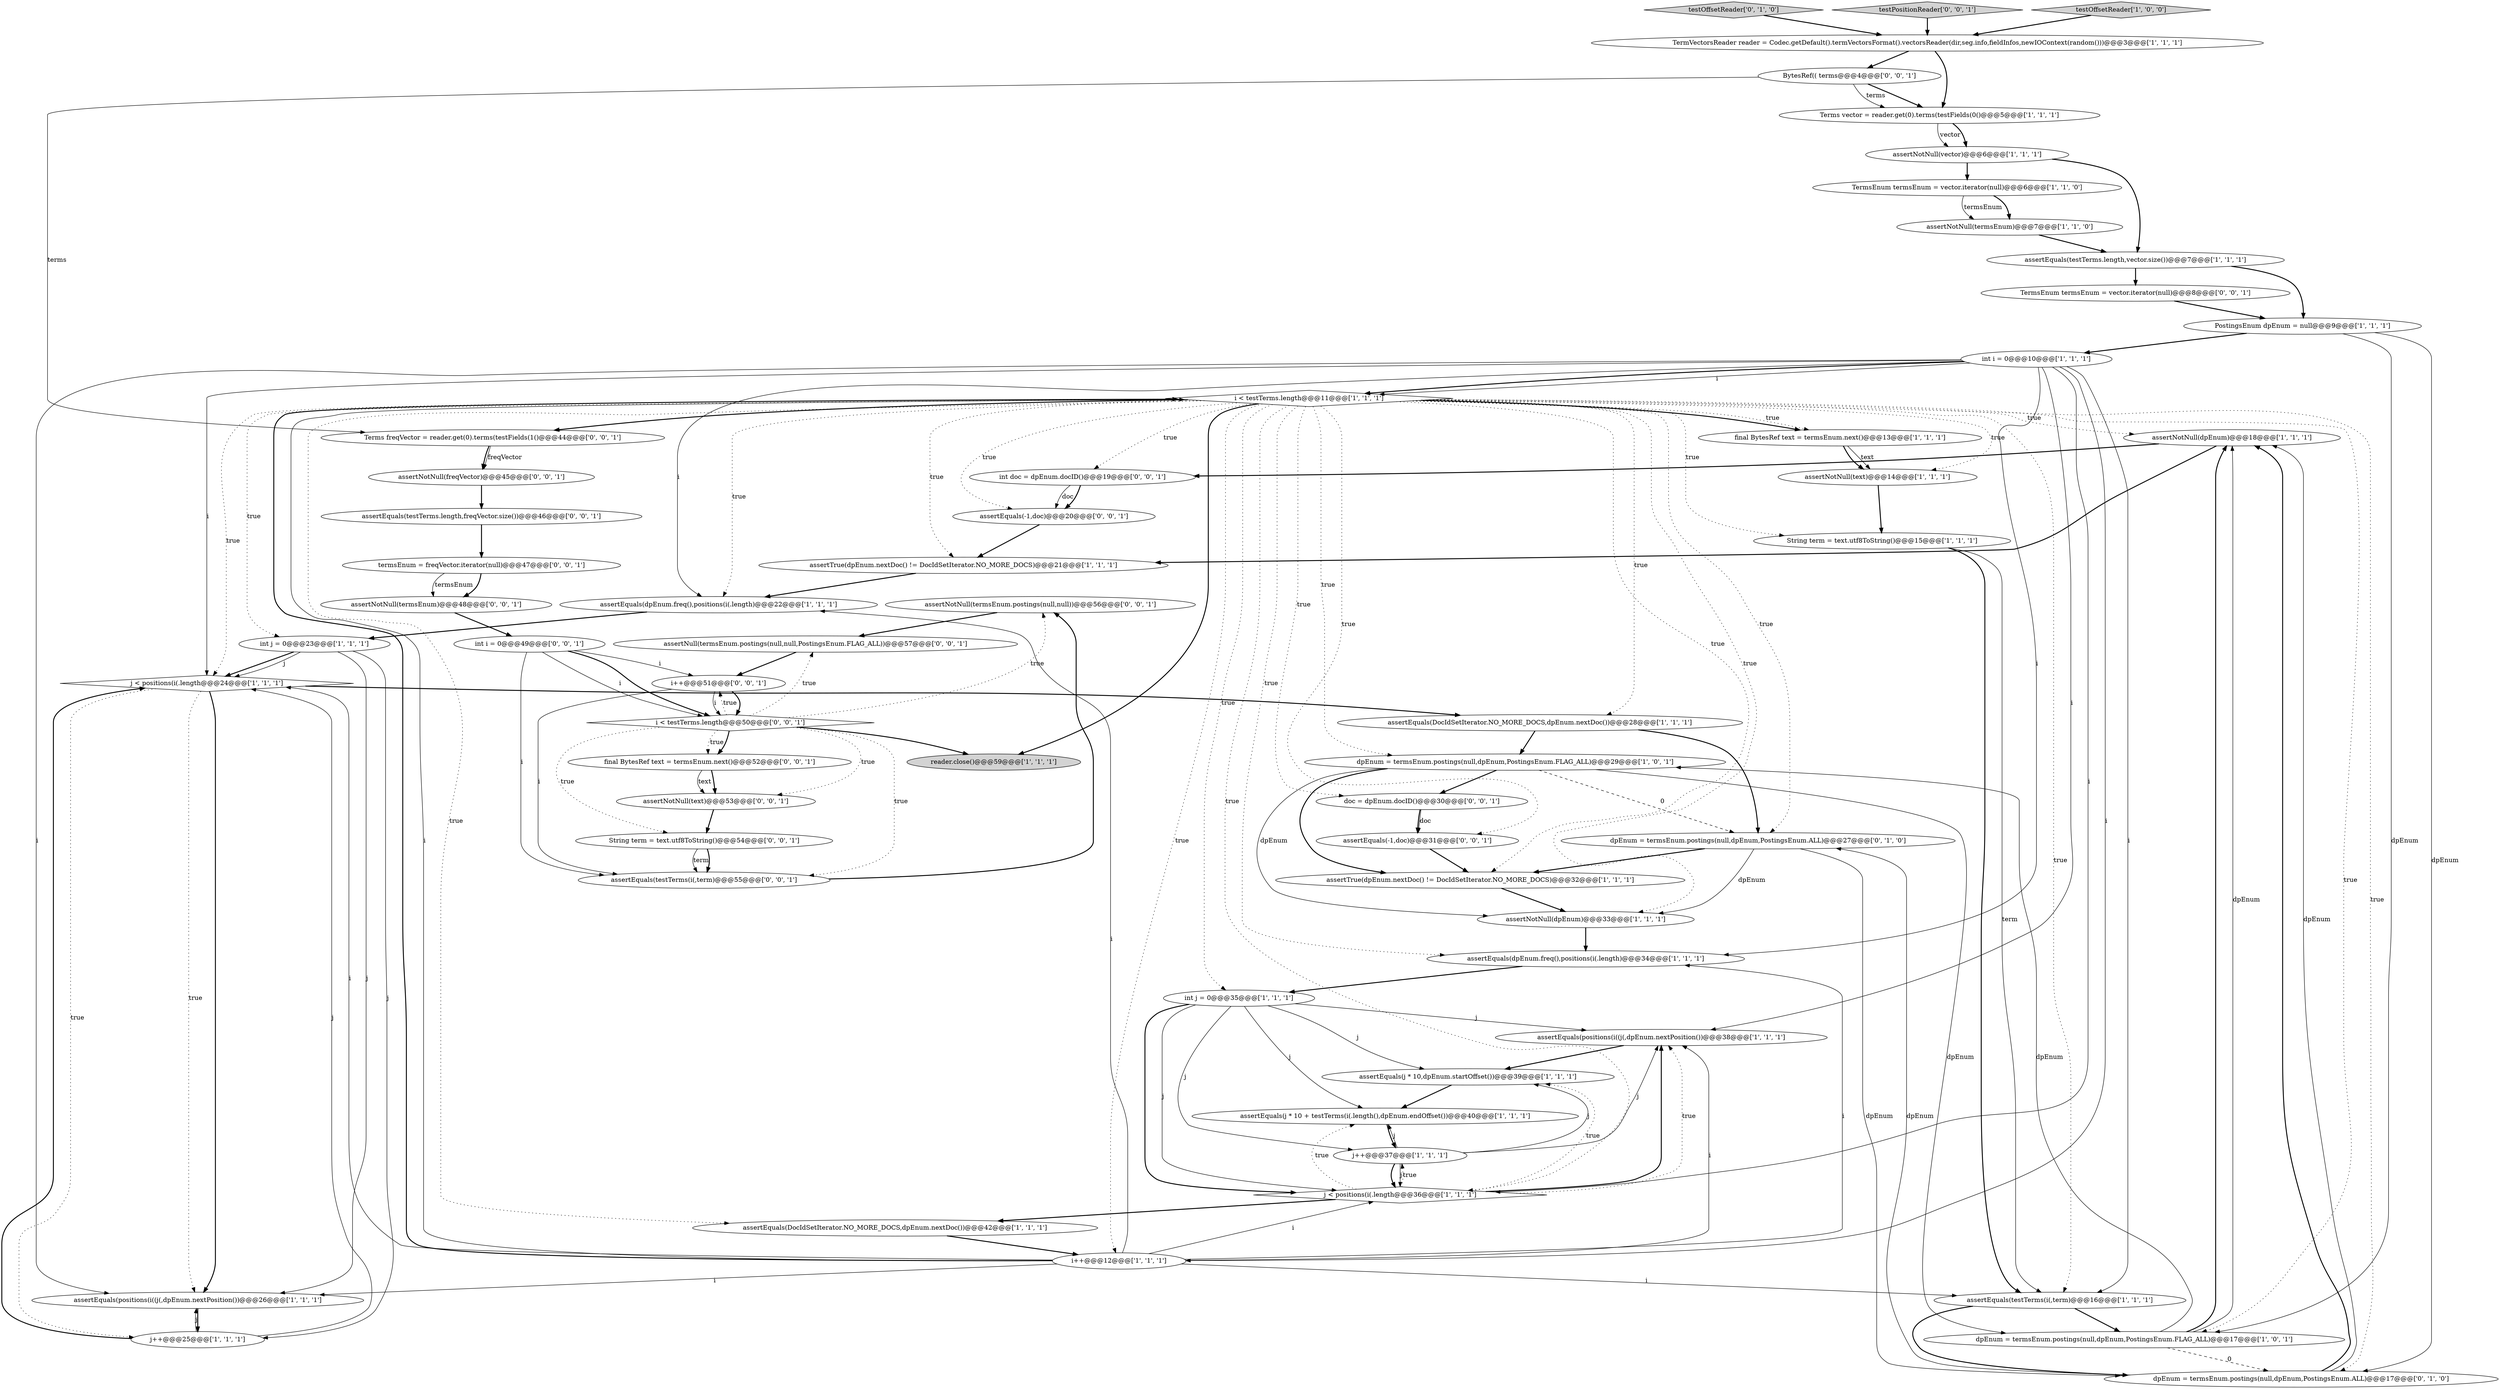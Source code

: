 digraph {
42 [style = filled, label = "assertNotNull(termsEnum.postings(null,null))@@@56@@@['0', '0', '1']", fillcolor = white, shape = ellipse image = "AAA0AAABBB3BBB"];
2 [style = filled, label = "assertNotNull(dpEnum)@@@18@@@['1', '1', '1']", fillcolor = white, shape = ellipse image = "AAA0AAABBB1BBB"];
15 [style = filled, label = "int j = 0@@@35@@@['1', '1', '1']", fillcolor = white, shape = ellipse image = "AAA0AAABBB1BBB"];
46 [style = filled, label = "assertNull(termsEnum.postings(null,null,PostingsEnum.FLAG_ALL))@@@57@@@['0', '0', '1']", fillcolor = white, shape = ellipse image = "AAA0AAABBB3BBB"];
1 [style = filled, label = "assertEquals(testTerms(i(,term)@@@16@@@['1', '1', '1']", fillcolor = white, shape = ellipse image = "AAA0AAABBB1BBB"];
37 [style = filled, label = "dpEnum = termsEnum.postings(null,dpEnum,PostingsEnum.ALL)@@@17@@@['0', '1', '0']", fillcolor = white, shape = ellipse image = "AAA1AAABBB2BBB"];
25 [style = filled, label = "dpEnum = termsEnum.postings(null,dpEnum,PostingsEnum.FLAG_ALL)@@@29@@@['1', '0', '1']", fillcolor = white, shape = ellipse image = "AAA0AAABBB1BBB"];
38 [style = filled, label = "dpEnum = termsEnum.postings(null,dpEnum,PostingsEnum.ALL)@@@27@@@['0', '1', '0']", fillcolor = white, shape = ellipse image = "AAA1AAABBB2BBB"];
28 [style = filled, label = "TermVectorsReader reader = Codec.getDefault().termVectorsFormat().vectorsReader(dir,seg.info,fieldInfos,newIOContext(random()))@@@3@@@['1', '1', '1']", fillcolor = white, shape = ellipse image = "AAA0AAABBB1BBB"];
56 [style = filled, label = "assertNotNull(freqVector)@@@45@@@['0', '0', '1']", fillcolor = white, shape = ellipse image = "AAA0AAABBB3BBB"];
45 [style = filled, label = "assertEquals(-1,doc)@@@20@@@['0', '0', '1']", fillcolor = white, shape = ellipse image = "AAA0AAABBB3BBB"];
12 [style = filled, label = "assertTrue(dpEnum.nextDoc() != DocIdSetIterator.NO_MORE_DOCS)@@@32@@@['1', '1', '1']", fillcolor = white, shape = ellipse image = "AAA0AAABBB1BBB"];
53 [style = filled, label = "int i = 0@@@49@@@['0', '0', '1']", fillcolor = white, shape = ellipse image = "AAA0AAABBB3BBB"];
0 [style = filled, label = "TermsEnum termsEnum = vector.iterator(null)@@@6@@@['1', '1', '0']", fillcolor = white, shape = ellipse image = "AAA0AAABBB1BBB"];
21 [style = filled, label = "assertEquals(dpEnum.freq(),positions(i(.length)@@@34@@@['1', '1', '1']", fillcolor = white, shape = ellipse image = "AAA0AAABBB1BBB"];
14 [style = filled, label = "reader.close()@@@59@@@['1', '1', '1']", fillcolor = lightgray, shape = ellipse image = "AAA0AAABBB1BBB"];
31 [style = filled, label = "assertTrue(dpEnum.nextDoc() != DocIdSetIterator.NO_MORE_DOCS)@@@21@@@['1', '1', '1']", fillcolor = white, shape = ellipse image = "AAA0AAABBB1BBB"];
41 [style = filled, label = "assertNotNull(termsEnum)@@@48@@@['0', '0', '1']", fillcolor = white, shape = ellipse image = "AAA0AAABBB3BBB"];
16 [style = filled, label = "String term = text.utf8ToString()@@@15@@@['1', '1', '1']", fillcolor = white, shape = ellipse image = "AAA0AAABBB1BBB"];
39 [style = filled, label = "i++@@@51@@@['0', '0', '1']", fillcolor = white, shape = ellipse image = "AAA0AAABBB3BBB"];
36 [style = filled, label = "testOffsetReader['0', '1', '0']", fillcolor = lightgray, shape = diamond image = "AAA0AAABBB2BBB"];
22 [style = filled, label = "assertNotNull(termsEnum)@@@7@@@['1', '1', '0']", fillcolor = white, shape = ellipse image = "AAA0AAABBB1BBB"];
49 [style = filled, label = "assertNotNull(text)@@@53@@@['0', '0', '1']", fillcolor = white, shape = ellipse image = "AAA0AAABBB3BBB"];
35 [style = filled, label = "assertEquals(positions(i((j(,dpEnum.nextPosition())@@@38@@@['1', '1', '1']", fillcolor = white, shape = ellipse image = "AAA0AAABBB1BBB"];
17 [style = filled, label = "assertEquals(DocIdSetIterator.NO_MORE_DOCS,dpEnum.nextDoc())@@@28@@@['1', '1', '1']", fillcolor = white, shape = ellipse image = "AAA0AAABBB1BBB"];
40 [style = filled, label = "assertEquals(testTerms(i(,term)@@@55@@@['0', '0', '1']", fillcolor = white, shape = ellipse image = "AAA0AAABBB3BBB"];
26 [style = filled, label = "dpEnum = termsEnum.postings(null,dpEnum,PostingsEnum.FLAG_ALL)@@@17@@@['1', '0', '1']", fillcolor = white, shape = ellipse image = "AAA0AAABBB1BBB"];
9 [style = filled, label = "Terms vector = reader.get(0).terms(testFields(0()@@@5@@@['1', '1', '1']", fillcolor = white, shape = ellipse image = "AAA0AAABBB1BBB"];
51 [style = filled, label = "i < testTerms.length@@@50@@@['0', '0', '1']", fillcolor = white, shape = diamond image = "AAA0AAABBB3BBB"];
57 [style = filled, label = "testPositionReader['0', '0', '1']", fillcolor = lightgray, shape = diamond image = "AAA0AAABBB3BBB"];
3 [style = filled, label = "assertNotNull(vector)@@@6@@@['1', '1', '1']", fillcolor = white, shape = ellipse image = "AAA0AAABBB1BBB"];
33 [style = filled, label = "j < positions(i(.length@@@24@@@['1', '1', '1']", fillcolor = white, shape = diamond image = "AAA0AAABBB1BBB"];
20 [style = filled, label = "final BytesRef text = termsEnum.next()@@@13@@@['1', '1', '1']", fillcolor = white, shape = ellipse image = "AAA0AAABBB1BBB"];
23 [style = filled, label = "int j = 0@@@23@@@['1', '1', '1']", fillcolor = white, shape = ellipse image = "AAA0AAABBB1BBB"];
55 [style = filled, label = "TermsEnum termsEnum = vector.iterator(null)@@@8@@@['0', '0', '1']", fillcolor = white, shape = ellipse image = "AAA0AAABBB3BBB"];
43 [style = filled, label = "termsEnum = freqVector.iterator(null)@@@47@@@['0', '0', '1']", fillcolor = white, shape = ellipse image = "AAA0AAABBB3BBB"];
48 [style = filled, label = "assertEquals(testTerms.length,freqVector.size())@@@46@@@['0', '0', '1']", fillcolor = white, shape = ellipse image = "AAA0AAABBB3BBB"];
44 [style = filled, label = "final BytesRef text = termsEnum.next()@@@52@@@['0', '0', '1']", fillcolor = white, shape = ellipse image = "AAA0AAABBB3BBB"];
54 [style = filled, label = "assertEquals(-1,doc)@@@31@@@['0', '0', '1']", fillcolor = white, shape = ellipse image = "AAA0AAABBB3BBB"];
30 [style = filled, label = "j++@@@37@@@['1', '1', '1']", fillcolor = white, shape = ellipse image = "AAA0AAABBB1BBB"];
47 [style = filled, label = "Terms freqVector = reader.get(0).terms(testFields(1()@@@44@@@['0', '0', '1']", fillcolor = white, shape = ellipse image = "AAA0AAABBB3BBB"];
29 [style = filled, label = "assertNotNull(dpEnum)@@@33@@@['1', '1', '1']", fillcolor = white, shape = ellipse image = "AAA0AAABBB1BBB"];
18 [style = filled, label = "assertEquals(DocIdSetIterator.NO_MORE_DOCS,dpEnum.nextDoc())@@@42@@@['1', '1', '1']", fillcolor = white, shape = ellipse image = "AAA0AAABBB1BBB"];
11 [style = filled, label = "assertEquals(testTerms.length,vector.size())@@@7@@@['1', '1', '1']", fillcolor = white, shape = ellipse image = "AAA0AAABBB1BBB"];
7 [style = filled, label = "i < testTerms.length@@@11@@@['1', '1', '1']", fillcolor = white, shape = diamond image = "AAA0AAABBB1BBB"];
8 [style = filled, label = "i++@@@12@@@['1', '1', '1']", fillcolor = white, shape = ellipse image = "AAA0AAABBB1BBB"];
34 [style = filled, label = "assertEquals(j * 10 + testTerms(i(.length(),dpEnum.endOffset())@@@40@@@['1', '1', '1']", fillcolor = white, shape = ellipse image = "AAA0AAABBB1BBB"];
59 [style = filled, label = "BytesRef(( terms@@@4@@@['0', '0', '1']", fillcolor = white, shape = ellipse image = "AAA0AAABBB3BBB"];
4 [style = filled, label = "int i = 0@@@10@@@['1', '1', '1']", fillcolor = white, shape = ellipse image = "AAA0AAABBB1BBB"];
27 [style = filled, label = "assertEquals(dpEnum.freq(),positions(i(.length)@@@22@@@['1', '1', '1']", fillcolor = white, shape = ellipse image = "AAA0AAABBB1BBB"];
32 [style = filled, label = "j++@@@25@@@['1', '1', '1']", fillcolor = white, shape = ellipse image = "AAA0AAABBB1BBB"];
50 [style = filled, label = "int doc = dpEnum.docID()@@@19@@@['0', '0', '1']", fillcolor = white, shape = ellipse image = "AAA0AAABBB3BBB"];
52 [style = filled, label = "String term = text.utf8ToString()@@@54@@@['0', '0', '1']", fillcolor = white, shape = ellipse image = "AAA0AAABBB3BBB"];
5 [style = filled, label = "PostingsEnum dpEnum = null@@@9@@@['1', '1', '1']", fillcolor = white, shape = ellipse image = "AAA0AAABBB1BBB"];
6 [style = filled, label = "assertNotNull(text)@@@14@@@['1', '1', '1']", fillcolor = white, shape = ellipse image = "AAA0AAABBB1BBB"];
13 [style = filled, label = "j < positions(i(.length@@@36@@@['1', '1', '1']", fillcolor = white, shape = diamond image = "AAA0AAABBB1BBB"];
58 [style = filled, label = "doc = dpEnum.docID()@@@30@@@['0', '0', '1']", fillcolor = white, shape = ellipse image = "AAA0AAABBB3BBB"];
24 [style = filled, label = "assertEquals(positions(i((j(,dpEnum.nextPosition())@@@26@@@['1', '1', '1']", fillcolor = white, shape = ellipse image = "AAA0AAABBB1BBB"];
10 [style = filled, label = "assertEquals(j * 10,dpEnum.startOffset())@@@39@@@['1', '1', '1']", fillcolor = white, shape = ellipse image = "AAA0AAABBB1BBB"];
19 [style = filled, label = "testOffsetReader['1', '0', '0']", fillcolor = lightgray, shape = diamond image = "AAA0AAABBB1BBB"];
8->1 [style = solid, label="i"];
39->40 [style = solid, label="i"];
5->26 [style = solid, label="dpEnum"];
8->21 [style = solid, label="i"];
24->32 [style = bold, label=""];
32->24 [style = solid, label="j"];
25->58 [style = bold, label=""];
4->24 [style = solid, label="i"];
7->18 [style = dotted, label="true"];
26->2 [style = bold, label=""];
20->6 [style = bold, label=""];
11->55 [style = bold, label=""];
19->28 [style = bold, label=""];
33->32 [style = dotted, label="true"];
51->44 [style = dotted, label="true"];
7->38 [style = dotted, label="true"];
8->13 [style = solid, label="i"];
30->13 [style = bold, label=""];
33->24 [style = dotted, label="true"];
33->17 [style = bold, label=""];
25->26 [style = solid, label="dpEnum"];
30->35 [style = solid, label="j"];
26->2 [style = solid, label="dpEnum"];
37->2 [style = bold, label=""];
4->7 [style = solid, label="i"];
25->12 [style = bold, label=""];
1->37 [style = bold, label=""];
51->42 [style = dotted, label="true"];
43->41 [style = bold, label=""];
9->3 [style = solid, label="vector"];
7->31 [style = dotted, label="true"];
41->53 [style = bold, label=""];
52->40 [style = solid, label="term"];
16->1 [style = bold, label=""];
38->37 [style = solid, label="dpEnum"];
15->10 [style = solid, label="j"];
7->15 [style = dotted, label="true"];
44->49 [style = bold, label=""];
39->51 [style = bold, label=""];
36->28 [style = bold, label=""];
15->13 [style = bold, label=""];
2->31 [style = bold, label=""];
32->33 [style = solid, label="j"];
8->33 [style = solid, label="i"];
49->52 [style = bold, label=""];
8->27 [style = solid, label="i"];
33->24 [style = bold, label=""];
59->9 [style = bold, label=""];
13->30 [style = dotted, label="true"];
7->23 [style = dotted, label="true"];
51->40 [style = dotted, label="true"];
4->33 [style = solid, label="i"];
7->47 [style = bold, label=""];
15->30 [style = solid, label="j"];
47->56 [style = solid, label="freqVector"];
29->21 [style = bold, label=""];
4->13 [style = solid, label="i"];
56->48 [style = bold, label=""];
51->46 [style = dotted, label="true"];
0->22 [style = bold, label=""];
7->8 [style = dotted, label="true"];
4->35 [style = solid, label="i"];
23->33 [style = bold, label=""];
4->27 [style = solid, label="i"];
7->13 [style = dotted, label="true"];
13->10 [style = dotted, label="true"];
4->1 [style = solid, label="i"];
55->5 [style = bold, label=""];
7->20 [style = bold, label=""];
13->35 [style = bold, label=""];
59->9 [style = solid, label="terms"];
7->29 [style = dotted, label="true"];
7->14 [style = bold, label=""];
45->31 [style = bold, label=""];
53->51 [style = bold, label=""];
46->39 [style = bold, label=""];
47->56 [style = bold, label=""];
13->35 [style = dotted, label="true"];
16->1 [style = solid, label="term"];
23->24 [style = solid, label="j"];
12->29 [style = bold, label=""];
39->51 [style = solid, label="i"];
8->35 [style = solid, label="i"];
7->33 [style = dotted, label="true"];
7->25 [style = dotted, label="true"];
48->43 [style = bold, label=""];
18->8 [style = bold, label=""];
32->33 [style = bold, label=""];
10->34 [style = bold, label=""];
34->30 [style = bold, label=""];
7->54 [style = dotted, label="true"];
28->9 [style = bold, label=""];
5->37 [style = solid, label="dpEnum"];
51->14 [style = bold, label=""];
7->2 [style = dotted, label="true"];
28->59 [style = bold, label=""];
23->33 [style = solid, label="j"];
40->42 [style = bold, label=""];
4->7 [style = bold, label=""];
7->21 [style = dotted, label="true"];
37->2 [style = solid, label="dpEnum"];
21->15 [style = bold, label=""];
7->50 [style = dotted, label="true"];
53->40 [style = solid, label="i"];
44->49 [style = solid, label="text"];
8->24 [style = solid, label="i"];
51->39 [style = dotted, label="true"];
15->35 [style = solid, label="j"];
7->26 [style = dotted, label="true"];
7->1 [style = dotted, label="true"];
59->47 [style = solid, label="terms"];
7->27 [style = dotted, label="true"];
35->10 [style = bold, label=""];
4->8 [style = solid, label="i"];
20->6 [style = solid, label="text"];
7->45 [style = dotted, label="true"];
5->4 [style = bold, label=""];
23->32 [style = solid, label="j"];
50->45 [style = solid, label="doc"];
6->16 [style = bold, label=""];
7->37 [style = dotted, label="true"];
58->54 [style = bold, label=""];
30->13 [style = solid, label="j"];
8->7 [style = bold, label=""];
1->26 [style = bold, label=""];
53->39 [style = solid, label="i"];
26->25 [style = solid, label="dpEnum"];
50->45 [style = bold, label=""];
7->16 [style = dotted, label="true"];
11->5 [style = bold, label=""];
22->11 [style = bold, label=""];
25->38 [style = dashed, label="0"];
15->13 [style = solid, label="j"];
3->11 [style = bold, label=""];
7->17 [style = dotted, label="true"];
51->44 [style = bold, label=""];
17->38 [style = bold, label=""];
7->12 [style = dotted, label="true"];
9->3 [style = bold, label=""];
27->23 [style = bold, label=""];
58->54 [style = solid, label="doc"];
0->22 [style = solid, label="termsEnum"];
57->28 [style = bold, label=""];
54->12 [style = bold, label=""];
13->18 [style = bold, label=""];
38->12 [style = bold, label=""];
52->40 [style = bold, label=""];
7->58 [style = dotted, label="true"];
26->37 [style = dashed, label="0"];
3->0 [style = bold, label=""];
15->34 [style = solid, label="j"];
53->51 [style = solid, label="i"];
42->46 [style = bold, label=""];
13->34 [style = dotted, label="true"];
30->34 [style = solid, label="j"];
30->10 [style = solid, label="j"];
38->29 [style = solid, label="dpEnum"];
2->50 [style = bold, label=""];
51->49 [style = dotted, label="true"];
37->38 [style = solid, label="dpEnum"];
25->29 [style = solid, label="dpEnum"];
43->41 [style = solid, label="termsEnum"];
7->20 [style = dotted, label="true"];
8->7 [style = solid, label="i"];
31->27 [style = bold, label=""];
4->21 [style = solid, label="i"];
17->25 [style = bold, label=""];
51->52 [style = dotted, label="true"];
7->6 [style = dotted, label="true"];
}
